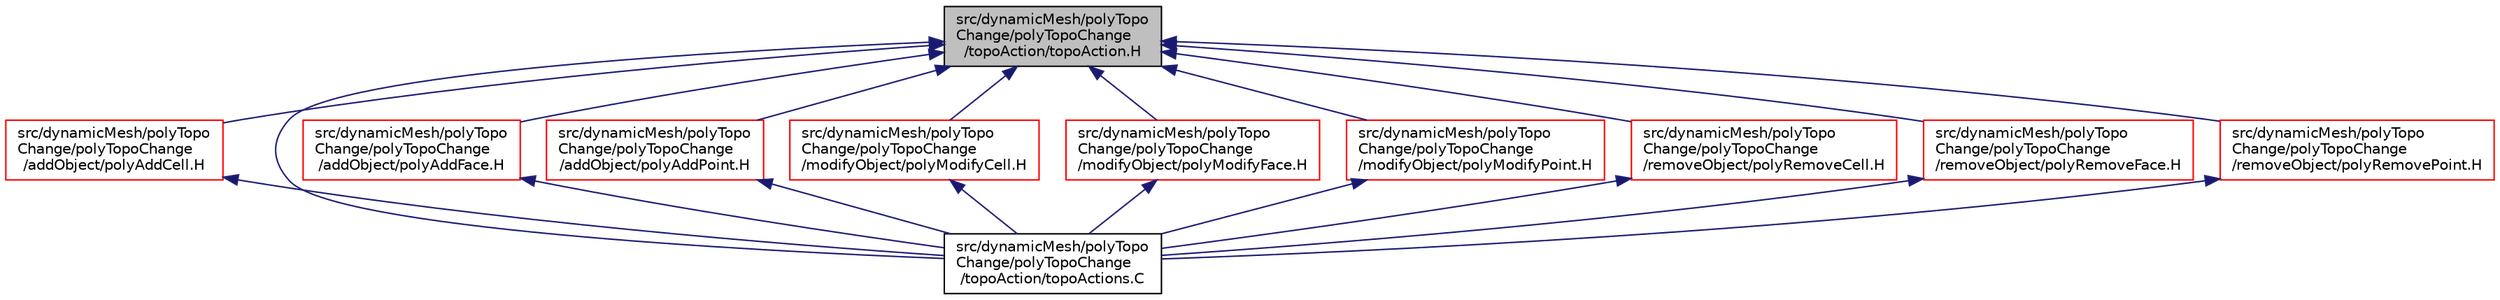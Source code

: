 digraph "src/dynamicMesh/polyTopoChange/polyTopoChange/topoAction/topoAction.H"
{
  bgcolor="transparent";
  edge [fontname="Helvetica",fontsize="10",labelfontname="Helvetica",labelfontsize="10"];
  node [fontname="Helvetica",fontsize="10",shape=record];
  Node1 [label="src/dynamicMesh/polyTopo\lChange/polyTopoChange\l/topoAction/topoAction.H",height=0.2,width=0.4,color="black", fillcolor="grey75", style="filled", fontcolor="black"];
  Node1 -> Node2 [dir="back",color="midnightblue",fontsize="10",style="solid",fontname="Helvetica"];
  Node2 [label="src/dynamicMesh/polyTopo\lChange/polyTopoChange\l/addObject/polyAddCell.H",height=0.2,width=0.4,color="red",URL="$a04863.html"];
  Node2 -> Node3 [dir="back",color="midnightblue",fontsize="10",style="solid",fontname="Helvetica"];
  Node3 [label="src/dynamicMesh/polyTopo\lChange/polyTopoChange\l/topoAction/topoActions.C",height=0.2,width=0.4,color="black",URL="$a04909.html"];
  Node1 -> Node4 [dir="back",color="midnightblue",fontsize="10",style="solid",fontname="Helvetica"];
  Node4 [label="src/dynamicMesh/polyTopo\lChange/polyTopoChange\l/addObject/polyAddFace.H",height=0.2,width=0.4,color="red",URL="$a04864.html"];
  Node4 -> Node3 [dir="back",color="midnightblue",fontsize="10",style="solid",fontname="Helvetica"];
  Node1 -> Node5 [dir="back",color="midnightblue",fontsize="10",style="solid",fontname="Helvetica"];
  Node5 [label="src/dynamicMesh/polyTopo\lChange/polyTopoChange\l/addObject/polyAddPoint.H",height=0.2,width=0.4,color="red",URL="$a04865.html"];
  Node5 -> Node3 [dir="back",color="midnightblue",fontsize="10",style="solid",fontname="Helvetica"];
  Node1 -> Node6 [dir="back",color="midnightblue",fontsize="10",style="solid",fontname="Helvetica"];
  Node6 [label="src/dynamicMesh/polyTopo\lChange/polyTopoChange\l/modifyObject/polyModifyCell.H",height=0.2,width=0.4,color="red",URL="$a04878.html"];
  Node6 -> Node3 [dir="back",color="midnightblue",fontsize="10",style="solid",fontname="Helvetica"];
  Node1 -> Node7 [dir="back",color="midnightblue",fontsize="10",style="solid",fontname="Helvetica"];
  Node7 [label="src/dynamicMesh/polyTopo\lChange/polyTopoChange\l/modifyObject/polyModifyFace.H",height=0.2,width=0.4,color="red",URL="$a04879.html"];
  Node7 -> Node3 [dir="back",color="midnightblue",fontsize="10",style="solid",fontname="Helvetica"];
  Node1 -> Node8 [dir="back",color="midnightblue",fontsize="10",style="solid",fontname="Helvetica"];
  Node8 [label="src/dynamicMesh/polyTopo\lChange/polyTopoChange\l/modifyObject/polyModifyPoint.H",height=0.2,width=0.4,color="red",URL="$a04880.html"];
  Node8 -> Node3 [dir="back",color="midnightblue",fontsize="10",style="solid",fontname="Helvetica"];
  Node1 -> Node9 [dir="back",color="midnightblue",fontsize="10",style="solid",fontname="Helvetica"];
  Node9 [label="src/dynamicMesh/polyTopo\lChange/polyTopoChange\l/removeObject/polyRemoveCell.H",height=0.2,width=0.4,color="red",URL="$a04901.html"];
  Node9 -> Node3 [dir="back",color="midnightblue",fontsize="10",style="solid",fontname="Helvetica"];
  Node1 -> Node10 [dir="back",color="midnightblue",fontsize="10",style="solid",fontname="Helvetica"];
  Node10 [label="src/dynamicMesh/polyTopo\lChange/polyTopoChange\l/removeObject/polyRemoveFace.H",height=0.2,width=0.4,color="red",URL="$a04902.html"];
  Node10 -> Node3 [dir="back",color="midnightblue",fontsize="10",style="solid",fontname="Helvetica"];
  Node1 -> Node11 [dir="back",color="midnightblue",fontsize="10",style="solid",fontname="Helvetica"];
  Node11 [label="src/dynamicMesh/polyTopo\lChange/polyTopoChange\l/removeObject/polyRemovePoint.H",height=0.2,width=0.4,color="red",URL="$a04903.html"];
  Node11 -> Node3 [dir="back",color="midnightblue",fontsize="10",style="solid",fontname="Helvetica"];
  Node1 -> Node3 [dir="back",color="midnightblue",fontsize="10",style="solid",fontname="Helvetica"];
}
